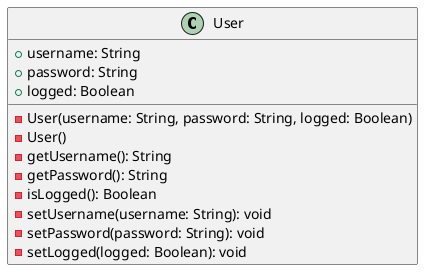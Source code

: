 @startuml
class User{
    + username: String
    + password: String
    + logged: Boolean

    - User(username: String, password: String, logged: Boolean)
    - User()
    - getUsername(): String
    - getPassword(): String
    - isLogged(): Boolean
    - setUsername(username: String): void
    - setPassword(password: String): void
    - setLogged(logged: Boolean): void
}
@enduml